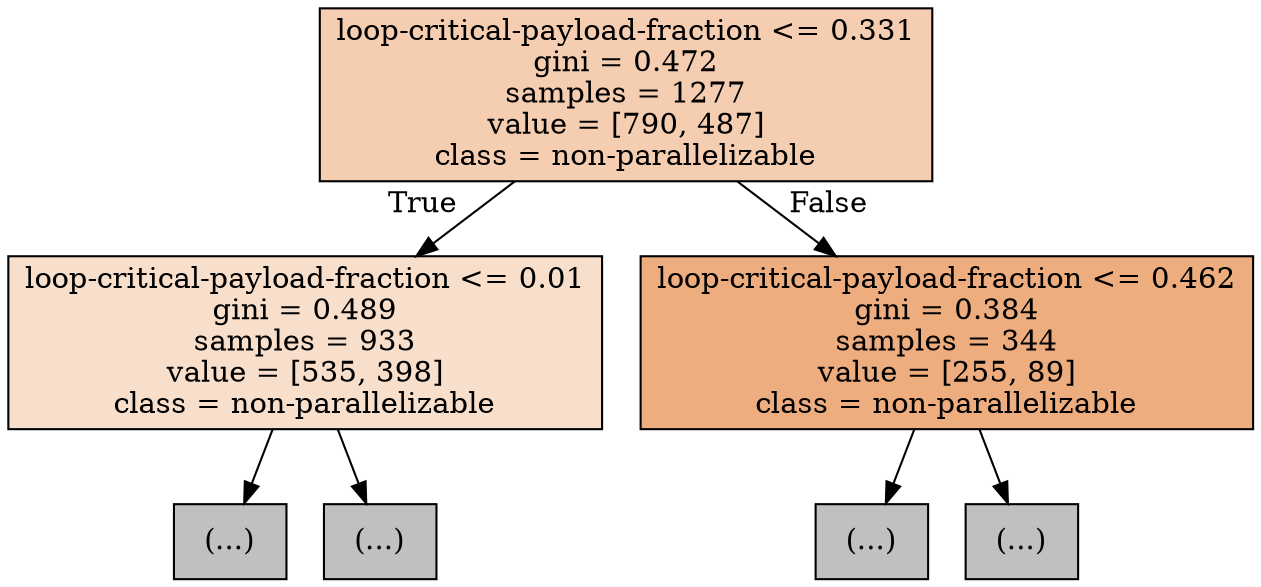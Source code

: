 digraph Tree {
node [shape=box, style="filled", color="black"] ;
0 [label="loop-critical-payload-fraction <= 0.331\ngini = 0.472\nsamples = 1277\nvalue = [790, 487]\nclass = non-parallelizable", fillcolor="#e5813962"] ;
1 [label="loop-critical-payload-fraction <= 0.01\ngini = 0.489\nsamples = 933\nvalue = [535, 398]\nclass = non-parallelizable", fillcolor="#e5813941"] ;
0 -> 1 [labeldistance=2.5, labelangle=45, headlabel="True"] ;
2 [label="(...)", fillcolor="#C0C0C0"] ;
1 -> 2 ;
3 [label="(...)", fillcolor="#C0C0C0"] ;
1 -> 3 ;
210 [label="loop-critical-payload-fraction <= 0.462\ngini = 0.384\nsamples = 344\nvalue = [255, 89]\nclass = non-parallelizable", fillcolor="#e58139a6"] ;
0 -> 210 [labeldistance=2.5, labelangle=-45, headlabel="False"] ;
211 [label="(...)", fillcolor="#C0C0C0"] ;
210 -> 211 ;
230 [label="(...)", fillcolor="#C0C0C0"] ;
210 -> 230 ;
}